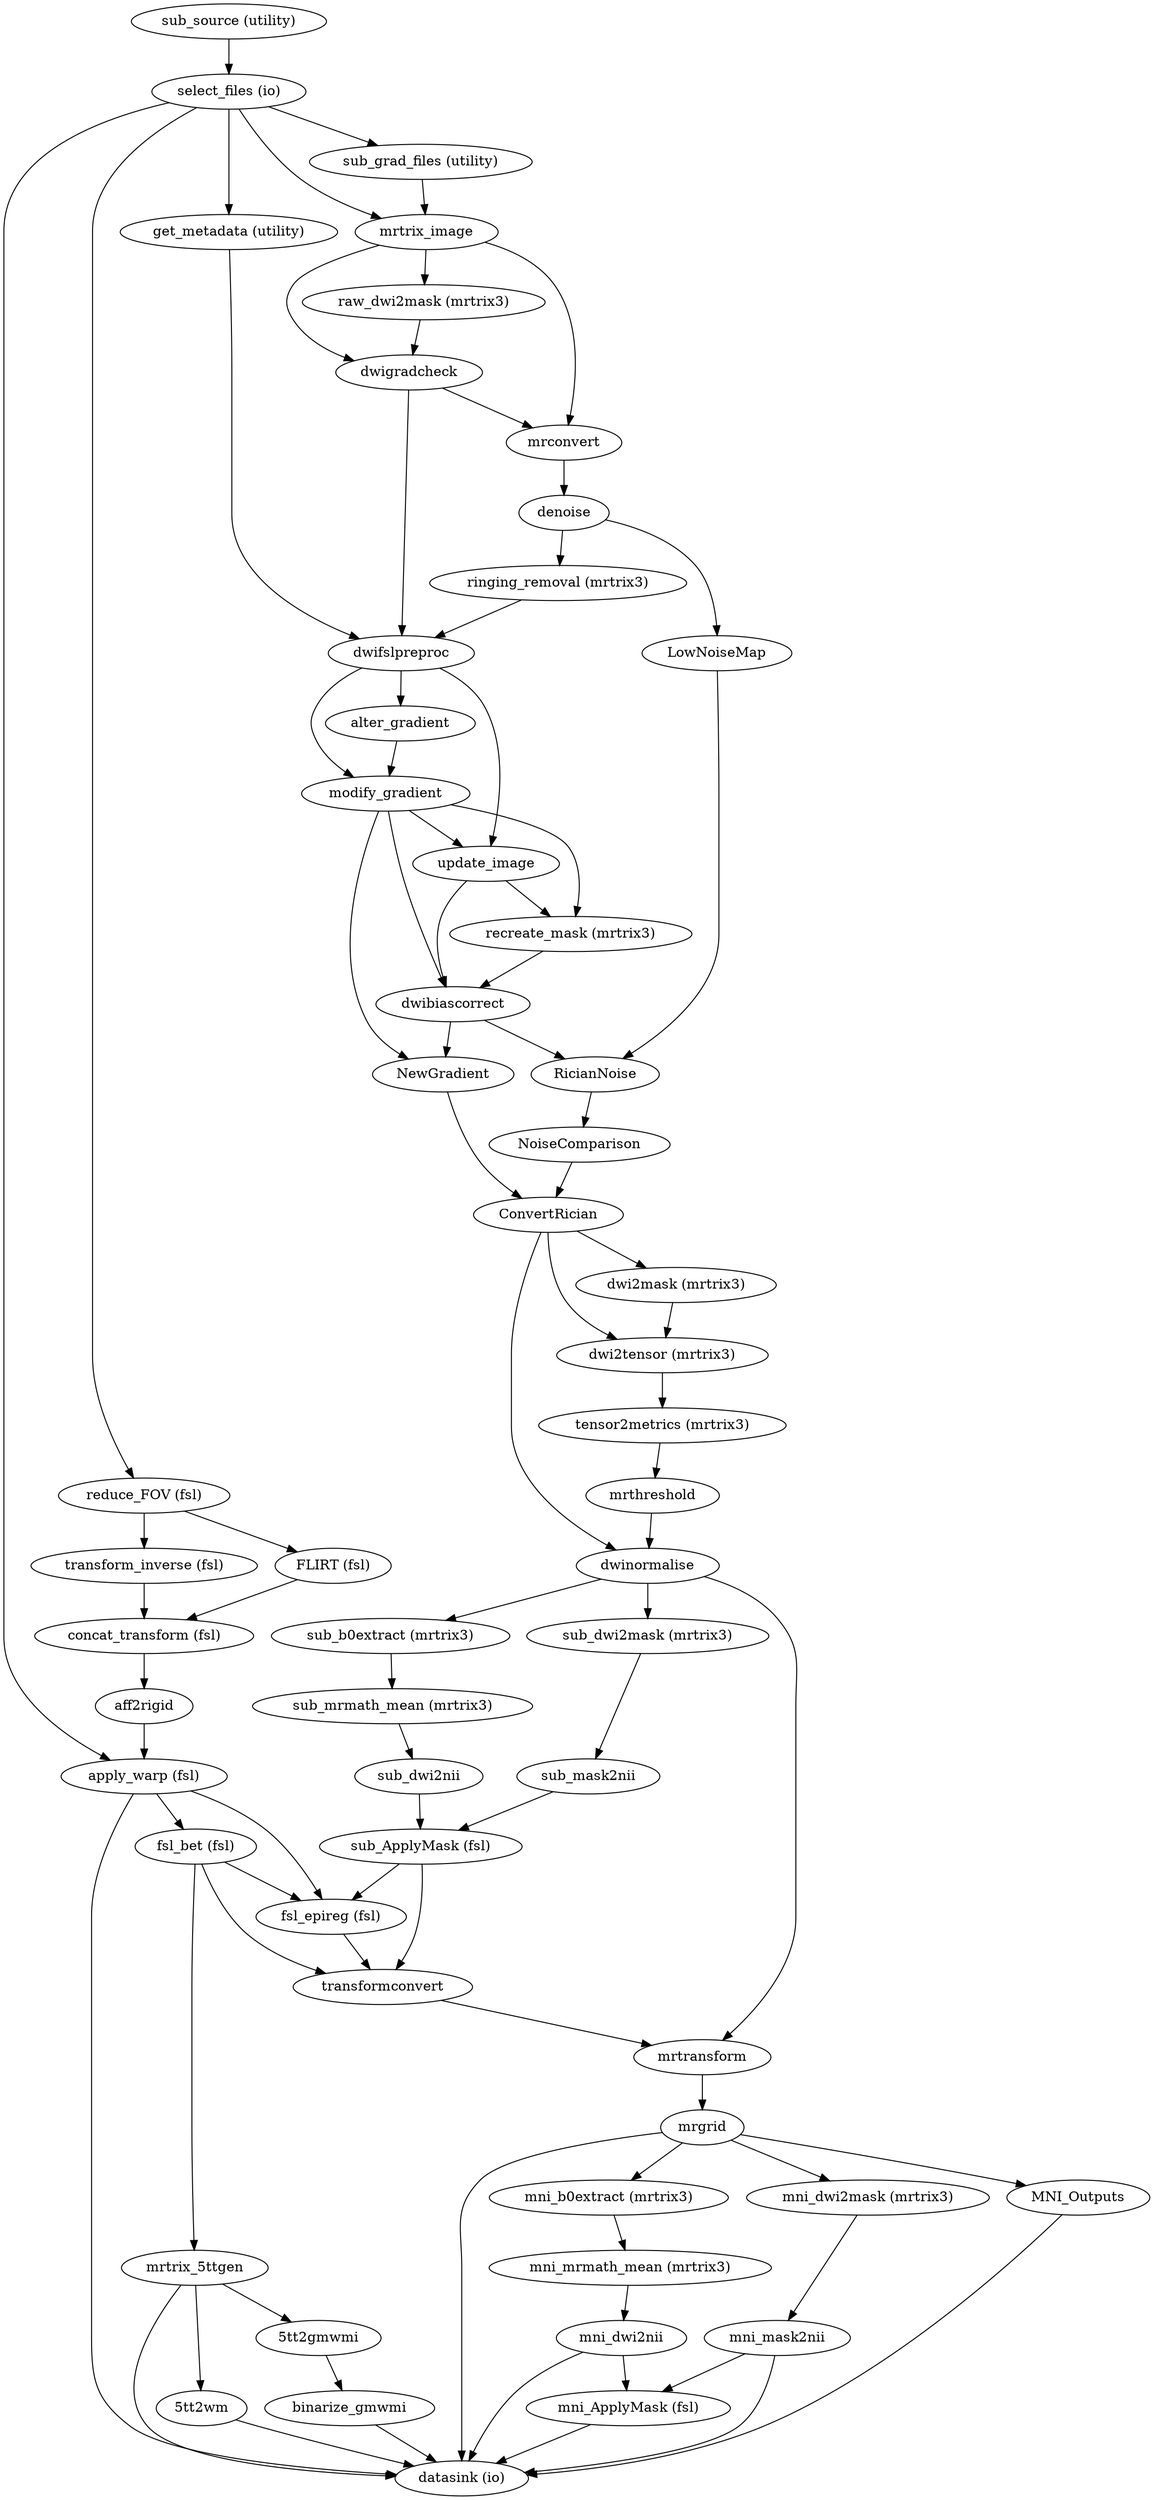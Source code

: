 strict digraph  {
"sub_source (utility)";
"select_files (io)";
"reduce_FOV (fsl)";
"apply_warp (fsl)";
"get_metadata (utility)";
mrtrix_image;
"sub_grad_files (utility)";
"transform_inverse (fsl)";
"FLIRT (fsl)";
"datasink (io)";
"fsl_bet (fsl)";
"fsl_epireg (fsl)";
"concat_transform (fsl)";
aff2rigid;
mrtrix_5ttgen;
transformconvert;
"5tt2wm";
"5tt2gmwmi";
binarize_gmwmi;
"sub_ApplyMask (fsl)";
mrtransform;
mrgrid;
dwinormalise;
"sub_b0extract (mrtrix3)";
"sub_dwi2mask (mrtrix3)";
dwifslpreproc;
alter_gradient;
modify_gradient;
update_image;
"raw_dwi2mask (mrtrix3)";
dwigradcheck;
mrconvert;
denoise;
"ringing_removal (mrtrix3)";
LowNoiseMap;
"recreate_mask (mrtrix3)";
dwibiascorrect;
NewGradient;
RicianNoise;
ConvertRician;
NoiseComparison;
"dwi2mask (mrtrix3)";
"dwi2tensor (mrtrix3)";
"tensor2metrics (mrtrix3)";
mrthreshold;
"sub_mrmath_mean (mrtrix3)";
sub_dwi2nii;
sub_mask2nii;
"mni_b0extract (mrtrix3)";
"mni_mrmath_mean (mrtrix3)";
mni_dwi2nii;
"mni_dwi2mask (mrtrix3)";
mni_mask2nii;
"mni_ApplyMask (fsl)";
MNI_Outputs;
"sub_source (utility)" -> "select_files (io)";
"select_files (io)" -> "reduce_FOV (fsl)";
"select_files (io)" -> "apply_warp (fsl)";
"select_files (io)" -> "get_metadata (utility)";
"select_files (io)" -> mrtrix_image;
"select_files (io)" -> "sub_grad_files (utility)";
"reduce_FOV (fsl)" -> "transform_inverse (fsl)";
"reduce_FOV (fsl)" -> "FLIRT (fsl)";
"apply_warp (fsl)" -> "datasink (io)";
"apply_warp (fsl)" -> "fsl_bet (fsl)";
"apply_warp (fsl)" -> "fsl_epireg (fsl)";
"get_metadata (utility)" -> dwifslpreproc;
mrtrix_image -> "raw_dwi2mask (mrtrix3)";
mrtrix_image -> dwigradcheck;
mrtrix_image -> mrconvert;
"sub_grad_files (utility)" -> mrtrix_image;
"transform_inverse (fsl)" -> "concat_transform (fsl)";
"FLIRT (fsl)" -> "concat_transform (fsl)";
"fsl_bet (fsl)" -> mrtrix_5ttgen;
"fsl_bet (fsl)" -> "fsl_epireg (fsl)";
"fsl_bet (fsl)" -> transformconvert;
"fsl_epireg (fsl)" -> transformconvert;
"concat_transform (fsl)" -> aff2rigid;
aff2rigid -> "apply_warp (fsl)";
mrtrix_5ttgen -> "5tt2wm";
mrtrix_5ttgen -> "5tt2gmwmi";
mrtrix_5ttgen -> "datasink (io)";
transformconvert -> mrtransform;
"5tt2wm" -> "datasink (io)";
"5tt2gmwmi" -> binarize_gmwmi;
binarize_gmwmi -> "datasink (io)";
"sub_ApplyMask (fsl)" -> "fsl_epireg (fsl)";
"sub_ApplyMask (fsl)" -> transformconvert;
mrtransform -> mrgrid;
mrgrid -> "datasink (io)";
mrgrid -> "mni_b0extract (mrtrix3)";
mrgrid -> "mni_dwi2mask (mrtrix3)";
mrgrid -> MNI_Outputs;
dwinormalise -> mrtransform;
dwinormalise -> "sub_b0extract (mrtrix3)";
dwinormalise -> "sub_dwi2mask (mrtrix3)";
"sub_b0extract (mrtrix3)" -> "sub_mrmath_mean (mrtrix3)";
"sub_dwi2mask (mrtrix3)" -> sub_mask2nii;
dwifslpreproc -> alter_gradient;
dwifslpreproc -> modify_gradient;
dwifslpreproc -> update_image;
alter_gradient -> modify_gradient;
modify_gradient -> update_image;
modify_gradient -> "recreate_mask (mrtrix3)";
modify_gradient -> dwibiascorrect;
modify_gradient -> NewGradient;
update_image -> "recreate_mask (mrtrix3)";
update_image -> dwibiascorrect;
"raw_dwi2mask (mrtrix3)" -> dwigradcheck;
dwigradcheck -> mrconvert;
dwigradcheck -> dwifslpreproc;
mrconvert -> denoise;
denoise -> "ringing_removal (mrtrix3)";
denoise -> LowNoiseMap;
"ringing_removal (mrtrix3)" -> dwifslpreproc;
LowNoiseMap -> RicianNoise;
"recreate_mask (mrtrix3)" -> dwibiascorrect;
dwibiascorrect -> NewGradient;
dwibiascorrect -> RicianNoise;
NewGradient -> ConvertRician;
RicianNoise -> NoiseComparison;
ConvertRician -> "dwi2mask (mrtrix3)";
ConvertRician -> "dwi2tensor (mrtrix3)";
ConvertRician -> dwinormalise;
NoiseComparison -> ConvertRician;
"dwi2mask (mrtrix3)" -> "dwi2tensor (mrtrix3)";
"dwi2tensor (mrtrix3)" -> "tensor2metrics (mrtrix3)";
"tensor2metrics (mrtrix3)" -> mrthreshold;
mrthreshold -> dwinormalise;
"sub_mrmath_mean (mrtrix3)" -> sub_dwi2nii;
sub_dwi2nii -> "sub_ApplyMask (fsl)";
sub_mask2nii -> "sub_ApplyMask (fsl)";
"mni_b0extract (mrtrix3)" -> "mni_mrmath_mean (mrtrix3)";
"mni_mrmath_mean (mrtrix3)" -> mni_dwi2nii;
mni_dwi2nii -> "mni_ApplyMask (fsl)";
mni_dwi2nii -> "datasink (io)";
"mni_dwi2mask (mrtrix3)" -> mni_mask2nii;
mni_mask2nii -> "mni_ApplyMask (fsl)";
mni_mask2nii -> "datasink (io)";
"mni_ApplyMask (fsl)" -> "datasink (io)";
MNI_Outputs -> "datasink (io)";
}
